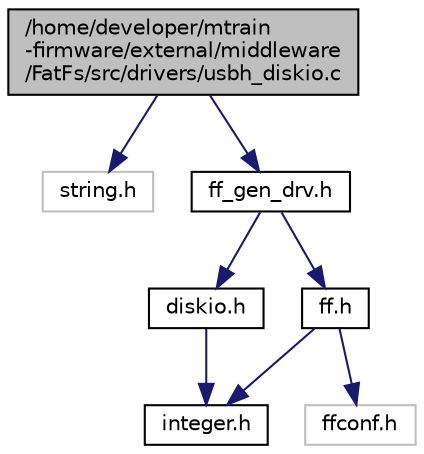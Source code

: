 digraph "/home/developer/mtrain-firmware/external/middleware/FatFs/src/drivers/usbh_diskio.c"
{
  edge [fontname="Helvetica",fontsize="10",labelfontname="Helvetica",labelfontsize="10"];
  node [fontname="Helvetica",fontsize="10",shape=record];
  Node0 [label="/home/developer/mtrain\l-firmware/external/middleware\l/FatFs/src/drivers/usbh_diskio.c",height=0.2,width=0.4,color="black", fillcolor="grey75", style="filled", fontcolor="black"];
  Node0 -> Node1 [color="midnightblue",fontsize="10",style="solid",fontname="Helvetica"];
  Node1 [label="string.h",height=0.2,width=0.4,color="grey75", fillcolor="white", style="filled"];
  Node0 -> Node2 [color="midnightblue",fontsize="10",style="solid",fontname="Helvetica"];
  Node2 [label="ff_gen_drv.h",height=0.2,width=0.4,color="black", fillcolor="white", style="filled",URL="$ff__gen__drv_8h.html",tooltip="Header for ff_gen_drv.c module. "];
  Node2 -> Node3 [color="midnightblue",fontsize="10",style="solid",fontname="Helvetica"];
  Node3 [label="diskio.h",height=0.2,width=0.4,color="black", fillcolor="white", style="filled",URL="$diskio_8h.html"];
  Node3 -> Node4 [color="midnightblue",fontsize="10",style="solid",fontname="Helvetica"];
  Node4 [label="integer.h",height=0.2,width=0.4,color="black", fillcolor="white", style="filled",URL="$integer_8h.html"];
  Node2 -> Node5 [color="midnightblue",fontsize="10",style="solid",fontname="Helvetica"];
  Node5 [label="ff.h",height=0.2,width=0.4,color="black", fillcolor="white", style="filled",URL="$ff_8h.html"];
  Node5 -> Node4 [color="midnightblue",fontsize="10",style="solid",fontname="Helvetica"];
  Node5 -> Node6 [color="midnightblue",fontsize="10",style="solid",fontname="Helvetica"];
  Node6 [label="ffconf.h",height=0.2,width=0.4,color="grey75", fillcolor="white", style="filled"];
}
